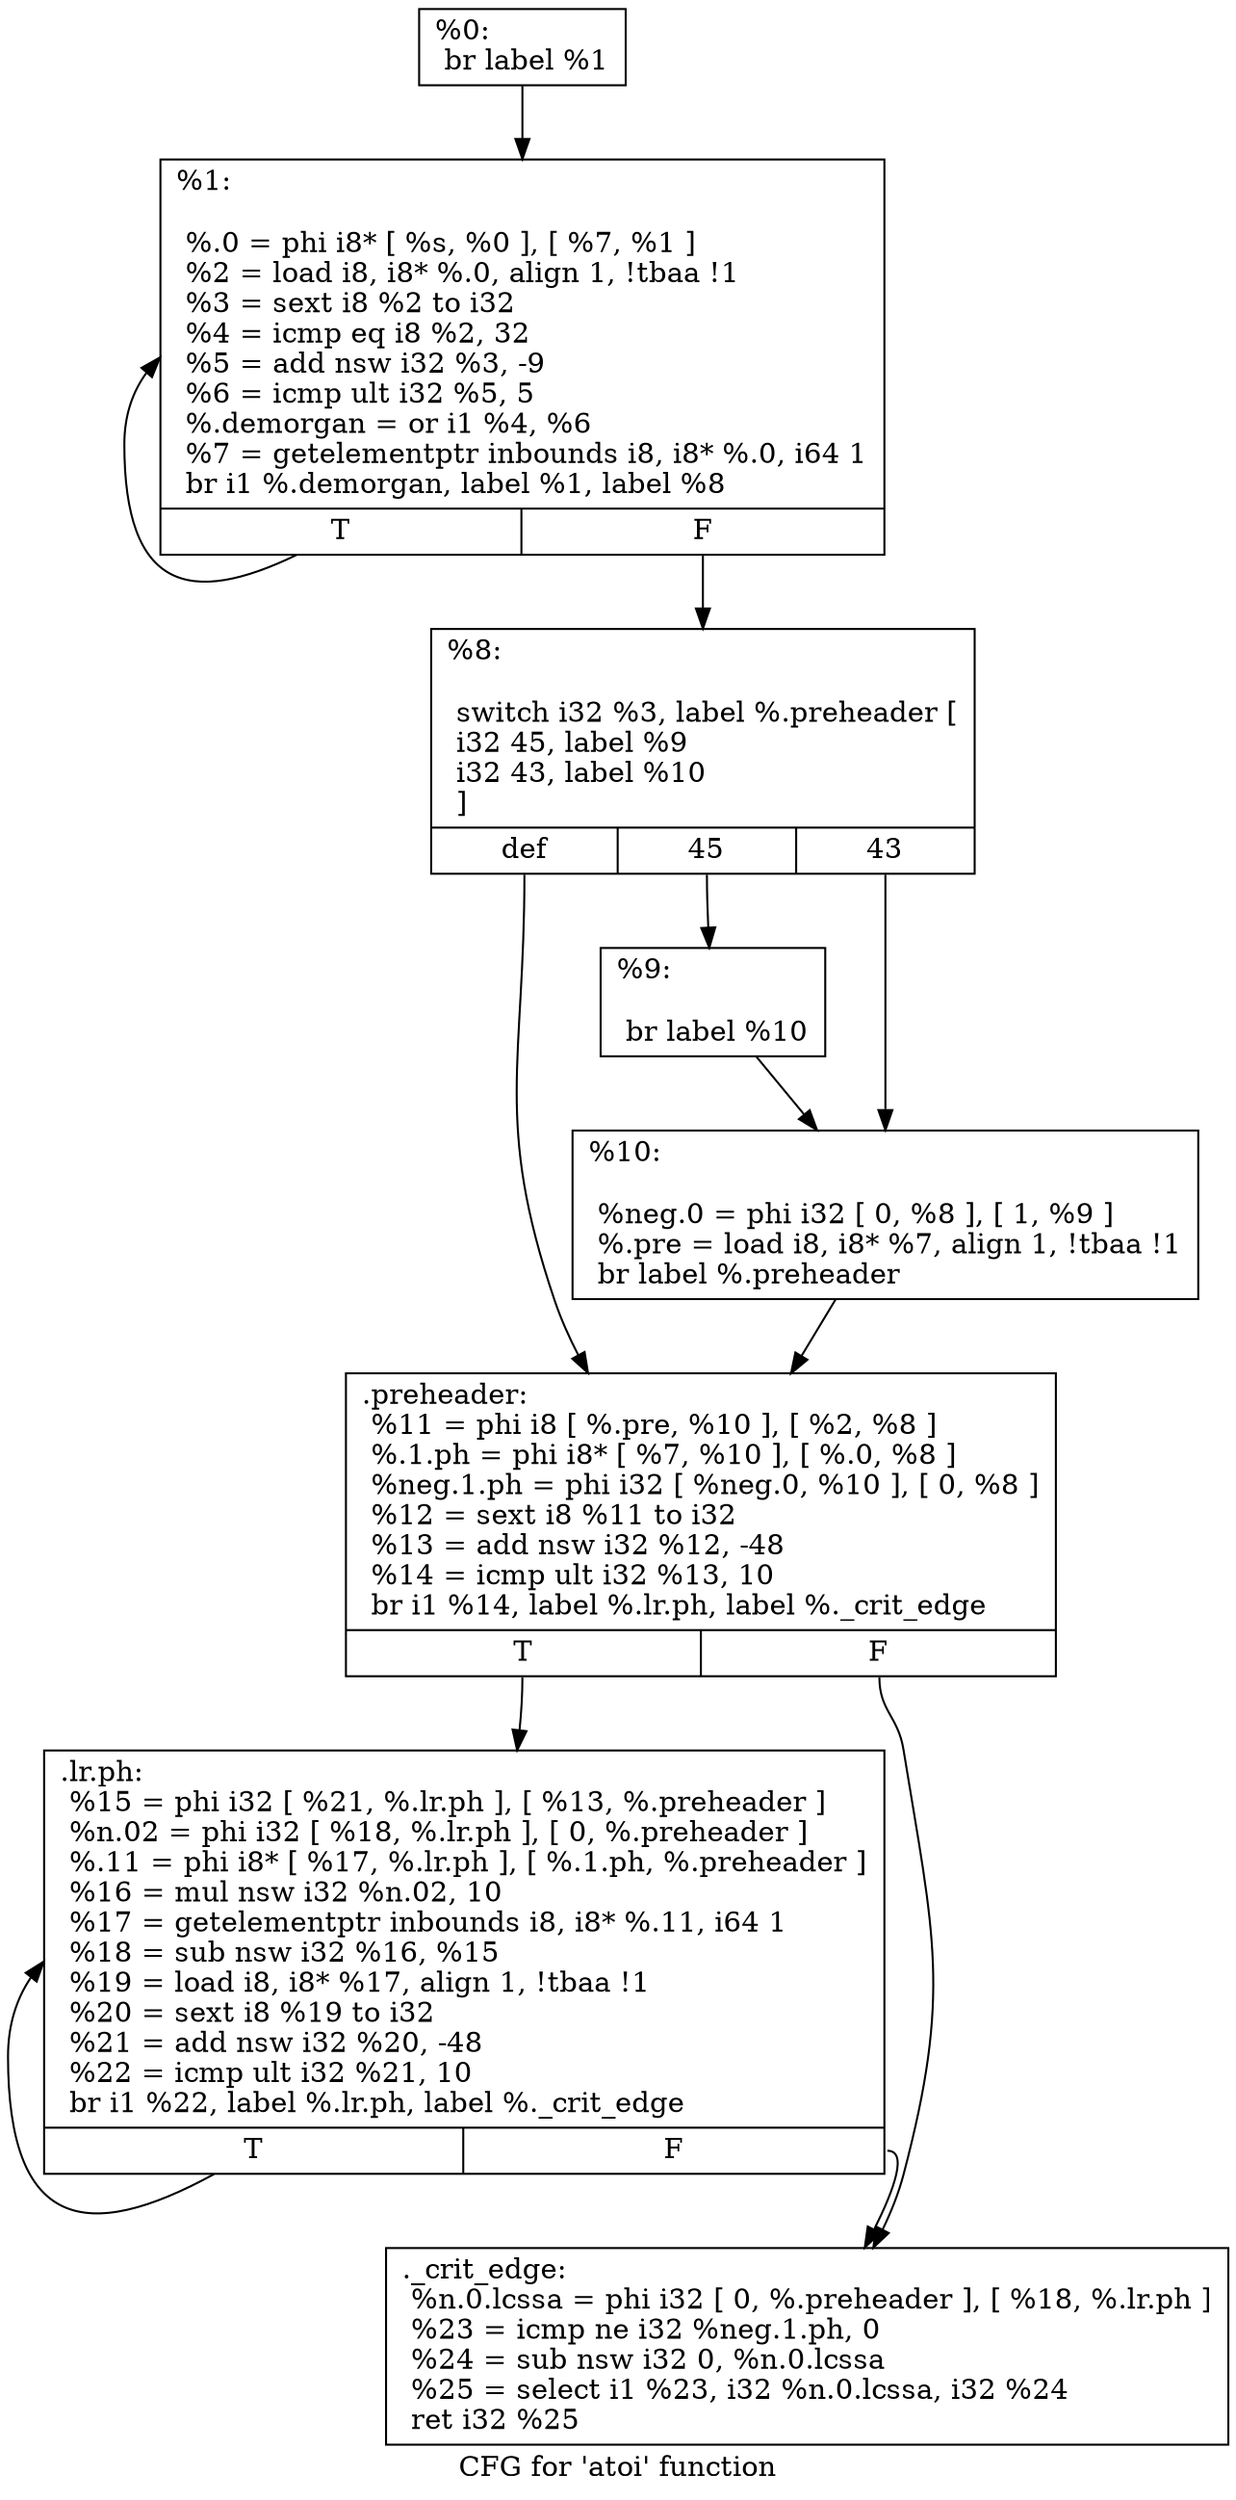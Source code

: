 digraph "CFG for 'atoi' function" {
	label="CFG for 'atoi' function";

	Node0x980840 [shape=record,label="{%0:\l  br label %1\l}"];
	Node0x980840 -> Node0x980890;
	Node0x980890 [shape=record,label="{%1:\l\l  %.0 = phi i8* [ %s, %0 ], [ %7, %1 ]\l  %2 = load i8, i8* %.0, align 1, !tbaa !1\l  %3 = sext i8 %2 to i32\l  %4 = icmp eq i8 %2, 32\l  %5 = add nsw i32 %3, -9\l  %6 = icmp ult i32 %5, 5\l  %.demorgan = or i1 %4, %6\l  %7 = getelementptr inbounds i8, i8* %.0, i64 1\l  br i1 %.demorgan, label %1, label %8\l|{<s0>T|<s1>F}}"];
	Node0x980890:s0 -> Node0x980890;
	Node0x980890:s1 -> Node0x9808e0;
	Node0x9808e0 [shape=record,label="{%8:\l\l  switch i32 %3, label %.preheader [\l    i32 45, label %9\l    i32 43, label %10\l  ]\l|{<s0>def|<s1>45|<s2>43}}"];
	Node0x9808e0:s0 -> Node0x9809d0;
	Node0x9808e0:s1 -> Node0x980930;
	Node0x9808e0:s2 -> Node0x980980;
	Node0x980930 [shape=record,label="{%9:\l\l  br label %10\l}"];
	Node0x980930 -> Node0x980980;
	Node0x980980 [shape=record,label="{%10:\l\l  %neg.0 = phi i32 [ 0, %8 ], [ 1, %9 ]\l  %.pre = load i8, i8* %7, align 1, !tbaa !1\l  br label %.preheader\l}"];
	Node0x980980 -> Node0x9809d0;
	Node0x9809d0 [shape=record,label="{.preheader:                                       \l  %11 = phi i8 [ %.pre, %10 ], [ %2, %8 ]\l  %.1.ph = phi i8* [ %7, %10 ], [ %.0, %8 ]\l  %neg.1.ph = phi i32 [ %neg.0, %10 ], [ 0, %8 ]\l  %12 = sext i8 %11 to i32\l  %13 = add nsw i32 %12, -48\l  %14 = icmp ult i32 %13, 10\l  br i1 %14, label %.lr.ph, label %._crit_edge\l|{<s0>T|<s1>F}}"];
	Node0x9809d0:s0 -> Node0x980a20;
	Node0x9809d0:s1 -> Node0x980a70;
	Node0x980a20 [shape=record,label="{.lr.ph:                                           \l  %15 = phi i32 [ %21, %.lr.ph ], [ %13, %.preheader ]\l  %n.02 = phi i32 [ %18, %.lr.ph ], [ 0, %.preheader ]\l  %.11 = phi i8* [ %17, %.lr.ph ], [ %.1.ph, %.preheader ]\l  %16 = mul nsw i32 %n.02, 10\l  %17 = getelementptr inbounds i8, i8* %.11, i64 1\l  %18 = sub nsw i32 %16, %15\l  %19 = load i8, i8* %17, align 1, !tbaa !1\l  %20 = sext i8 %19 to i32\l  %21 = add nsw i32 %20, -48\l  %22 = icmp ult i32 %21, 10\l  br i1 %22, label %.lr.ph, label %._crit_edge\l|{<s0>T|<s1>F}}"];
	Node0x980a20:s0 -> Node0x980a20;
	Node0x980a20:s1 -> Node0x980a70;
	Node0x980a70 [shape=record,label="{._crit_edge:                                      \l  %n.0.lcssa = phi i32 [ 0, %.preheader ], [ %18, %.lr.ph ]\l  %23 = icmp ne i32 %neg.1.ph, 0\l  %24 = sub nsw i32 0, %n.0.lcssa\l  %25 = select i1 %23, i32 %n.0.lcssa, i32 %24\l  ret i32 %25\l}"];
}
